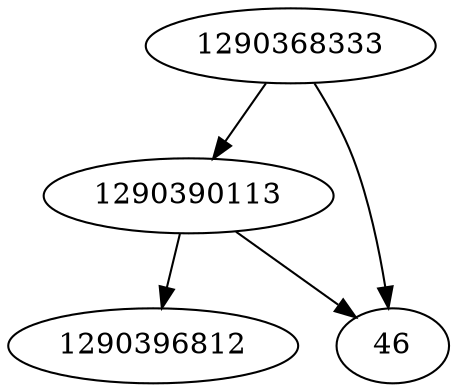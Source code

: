 strict digraph  {
1290390113;
1290396812;
1290368333;
46;
1290390113 -> 46;
1290390113 -> 1290396812;
1290368333 -> 46;
1290368333 -> 1290390113;
}
